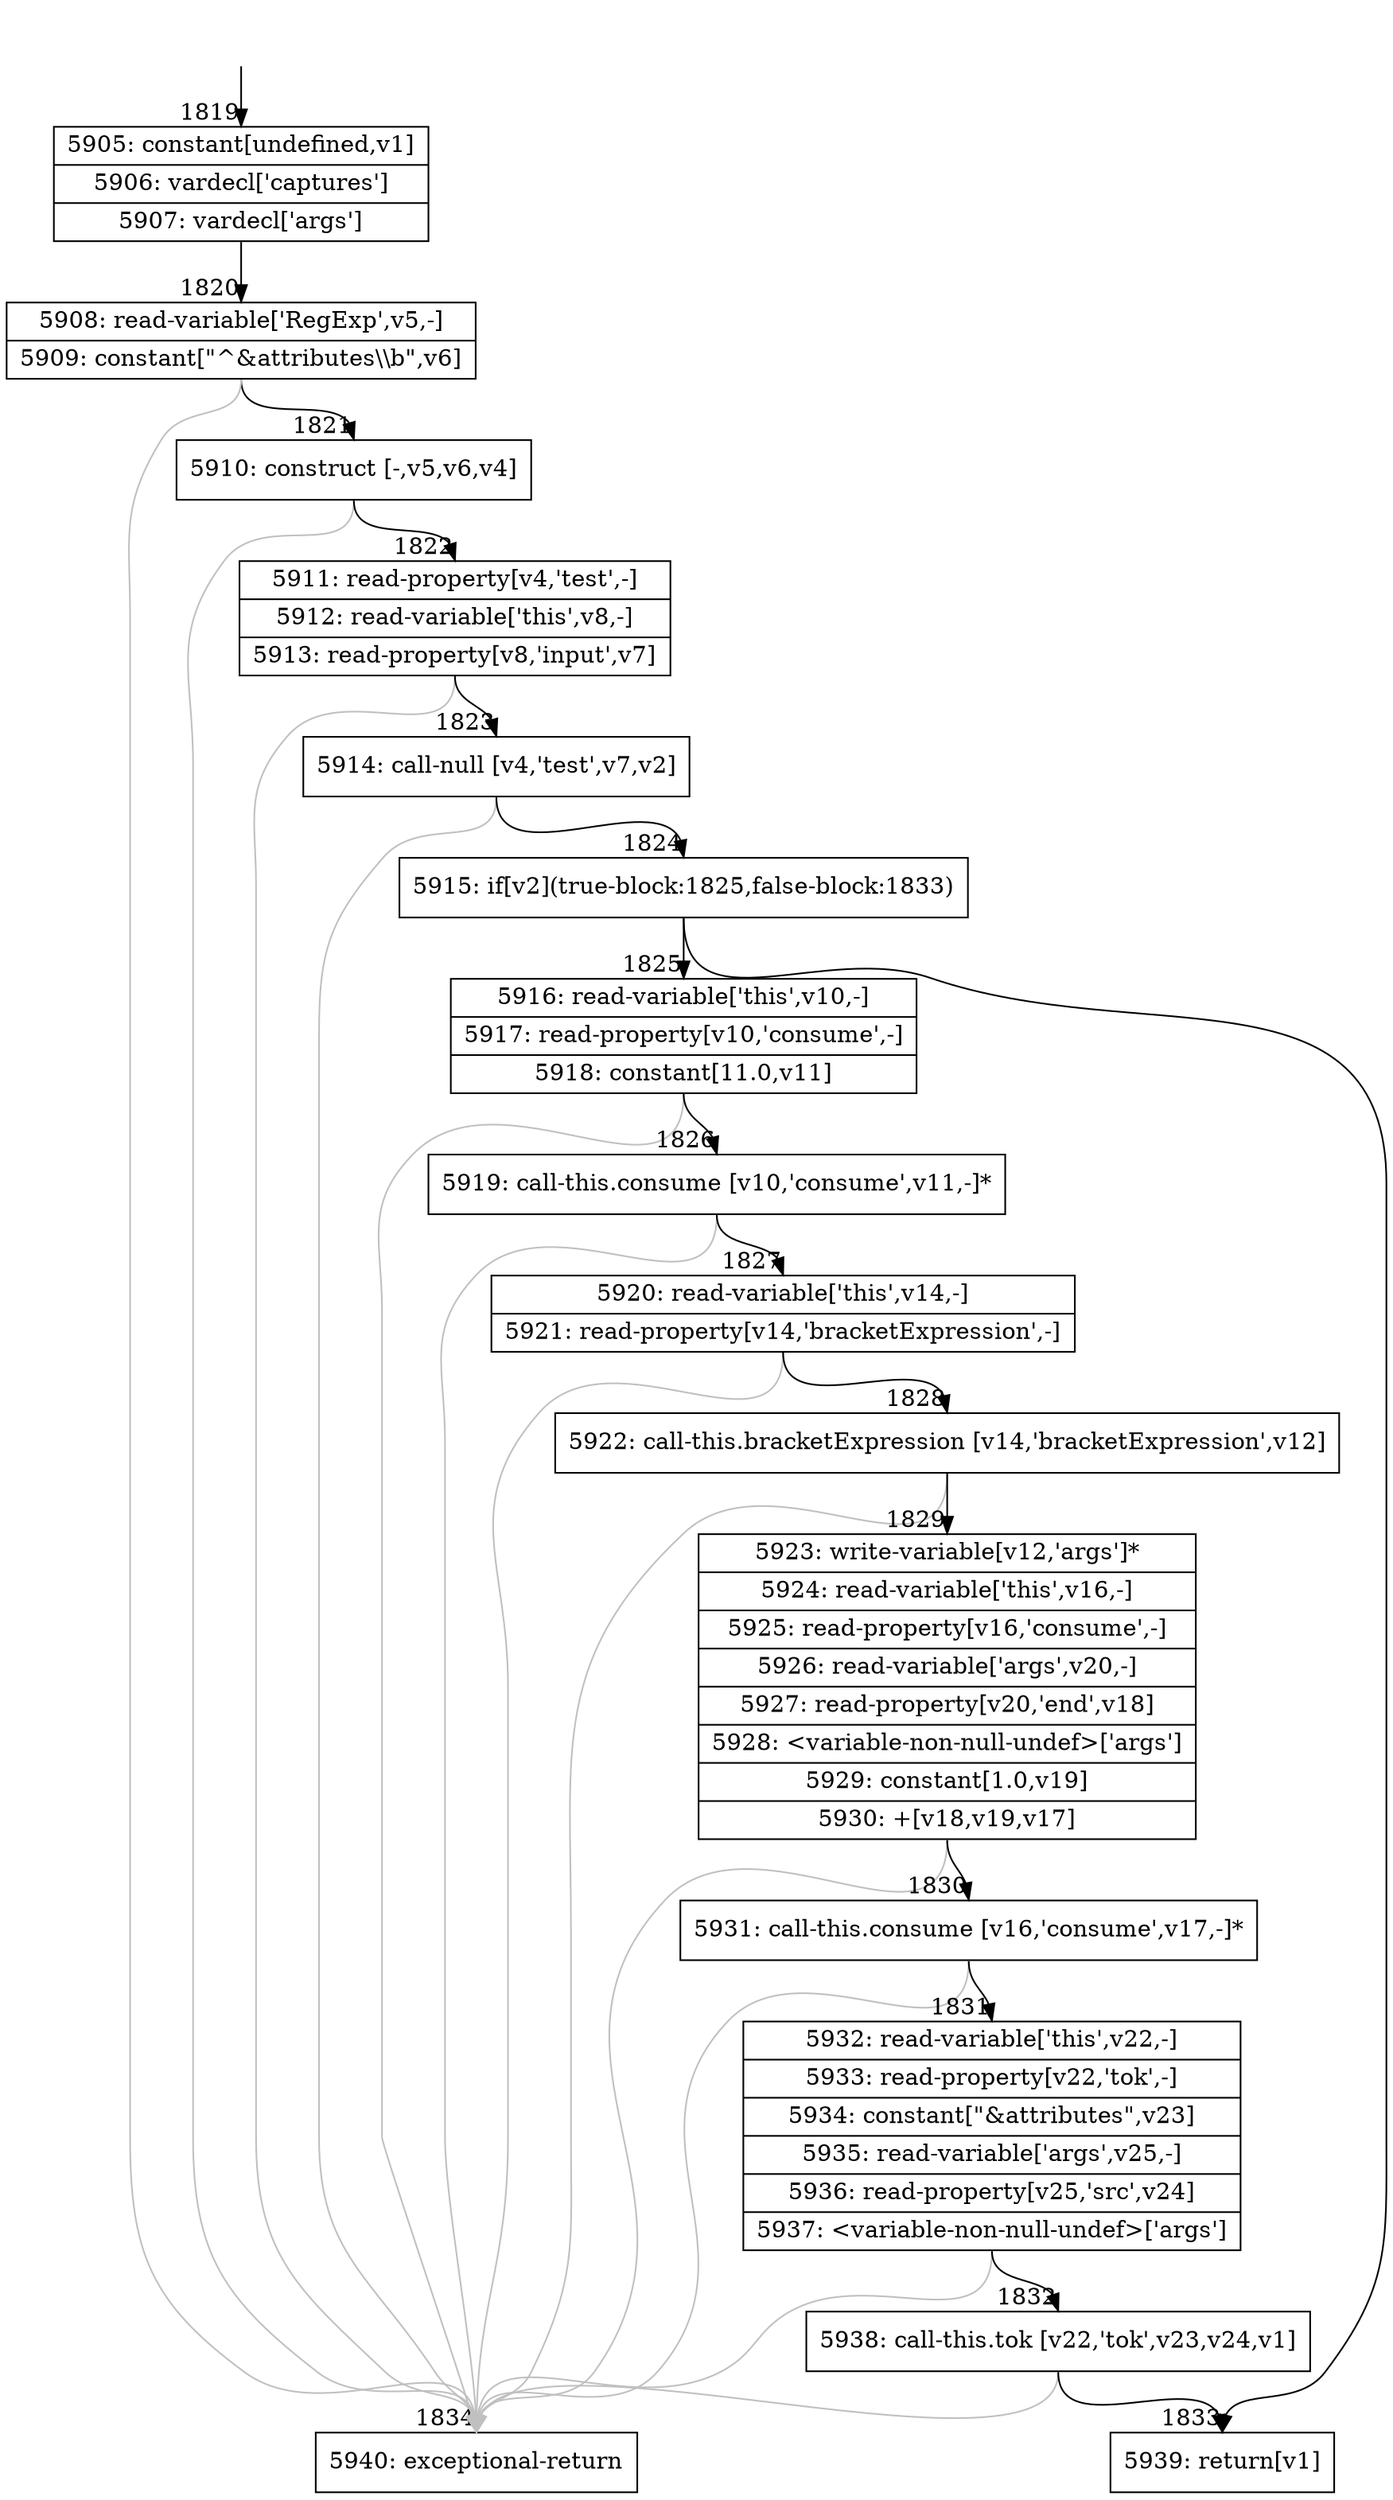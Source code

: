 digraph {
rankdir="TD"
BB_entry100[shape=none,label=""];
BB_entry100 -> BB1819 [tailport=s, headport=n, headlabel="    1819"]
BB1819 [shape=record label="{5905: constant[undefined,v1]|5906: vardecl['captures']|5907: vardecl['args']}" ] 
BB1819 -> BB1820 [tailport=s, headport=n, headlabel="      1820"]
BB1820 [shape=record label="{5908: read-variable['RegExp',v5,-]|5909: constant[\"^&attributes\\\\b\",v6]}" ] 
BB1820 -> BB1821 [tailport=s, headport=n, headlabel="      1821"]
BB1820 -> BB1834 [tailport=s, headport=n, color=gray, headlabel="      1834"]
BB1821 [shape=record label="{5910: construct [-,v5,v6,v4]}" ] 
BB1821 -> BB1822 [tailport=s, headport=n, headlabel="      1822"]
BB1821 -> BB1834 [tailport=s, headport=n, color=gray]
BB1822 [shape=record label="{5911: read-property[v4,'test',-]|5912: read-variable['this',v8,-]|5913: read-property[v8,'input',v7]}" ] 
BB1822 -> BB1823 [tailport=s, headport=n, headlabel="      1823"]
BB1822 -> BB1834 [tailport=s, headport=n, color=gray]
BB1823 [shape=record label="{5914: call-null [v4,'test',v7,v2]}" ] 
BB1823 -> BB1824 [tailport=s, headport=n, headlabel="      1824"]
BB1823 -> BB1834 [tailport=s, headport=n, color=gray]
BB1824 [shape=record label="{5915: if[v2](true-block:1825,false-block:1833)}" ] 
BB1824 -> BB1825 [tailport=s, headport=n, headlabel="      1825"]
BB1824 -> BB1833 [tailport=s, headport=n, headlabel="      1833"]
BB1825 [shape=record label="{5916: read-variable['this',v10,-]|5917: read-property[v10,'consume',-]|5918: constant[11.0,v11]}" ] 
BB1825 -> BB1826 [tailport=s, headport=n, headlabel="      1826"]
BB1825 -> BB1834 [tailport=s, headport=n, color=gray]
BB1826 [shape=record label="{5919: call-this.consume [v10,'consume',v11,-]*}" ] 
BB1826 -> BB1827 [tailport=s, headport=n, headlabel="      1827"]
BB1826 -> BB1834 [tailport=s, headport=n, color=gray]
BB1827 [shape=record label="{5920: read-variable['this',v14,-]|5921: read-property[v14,'bracketExpression',-]}" ] 
BB1827 -> BB1828 [tailport=s, headport=n, headlabel="      1828"]
BB1827 -> BB1834 [tailport=s, headport=n, color=gray]
BB1828 [shape=record label="{5922: call-this.bracketExpression [v14,'bracketExpression',v12]}" ] 
BB1828 -> BB1829 [tailport=s, headport=n, headlabel="      1829"]
BB1828 -> BB1834 [tailport=s, headport=n, color=gray]
BB1829 [shape=record label="{5923: write-variable[v12,'args']*|5924: read-variable['this',v16,-]|5925: read-property[v16,'consume',-]|5926: read-variable['args',v20,-]|5927: read-property[v20,'end',v18]|5928: \<variable-non-null-undef\>['args']|5929: constant[1.0,v19]|5930: +[v18,v19,v17]}" ] 
BB1829 -> BB1830 [tailport=s, headport=n, headlabel="      1830"]
BB1829 -> BB1834 [tailport=s, headport=n, color=gray]
BB1830 [shape=record label="{5931: call-this.consume [v16,'consume',v17,-]*}" ] 
BB1830 -> BB1831 [tailport=s, headport=n, headlabel="      1831"]
BB1830 -> BB1834 [tailport=s, headport=n, color=gray]
BB1831 [shape=record label="{5932: read-variable['this',v22,-]|5933: read-property[v22,'tok',-]|5934: constant[\"&attributes\",v23]|5935: read-variable['args',v25,-]|5936: read-property[v25,'src',v24]|5937: \<variable-non-null-undef\>['args']}" ] 
BB1831 -> BB1832 [tailport=s, headport=n, headlabel="      1832"]
BB1831 -> BB1834 [tailport=s, headport=n, color=gray]
BB1832 [shape=record label="{5938: call-this.tok [v22,'tok',v23,v24,v1]}" ] 
BB1832 -> BB1833 [tailport=s, headport=n]
BB1832 -> BB1834 [tailport=s, headport=n, color=gray]
BB1833 [shape=record label="{5939: return[v1]}" ] 
BB1834 [shape=record label="{5940: exceptional-return}" ] 
//#$~ 1925
}
